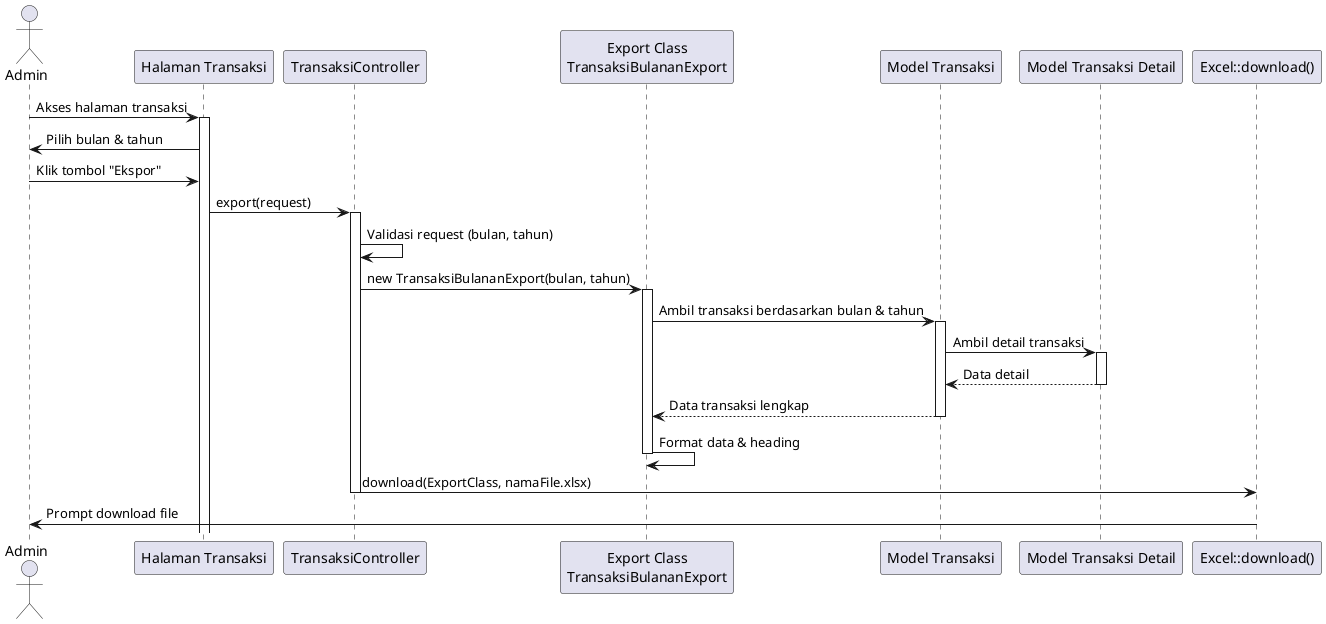 @startuml
actor Admin

participant "Halaman Transaksi" as TransaksiPage
participant "TransaksiController" as TransaksiController
participant "Export Class\nTransaksiBulananExport" as ExportClass
participant "Model Transaksi" as TransaksiModel
participant "Model Transaksi Detail" as TransaksiDetailModel
participant "Excel::download()" as ExcelDownload

Admin -> TransaksiPage: Akses halaman transaksi
activate TransaksiPage

TransaksiPage -> Admin: Pilih bulan & tahun
Admin -> TransaksiPage: Klik tombol "Ekspor"

TransaksiPage -> TransaksiController: export(request)
activate TransaksiController

TransaksiController -> TransaksiController: Validasi request (bulan, tahun)

TransaksiController -> ExportClass: new TransaksiBulananExport(bulan, tahun)
activate ExportClass

ExportClass -> TransaksiModel: Ambil transaksi berdasarkan bulan & tahun
activate TransaksiModel

TransaksiModel -> TransaksiDetailModel: Ambil detail transaksi
activate TransaksiDetailModel

TransaksiDetailModel --> TransaksiModel: Data detail
deactivate TransaksiDetailModel

TransaksiModel --> ExportClass: Data transaksi lengkap
deactivate TransaksiModel

ExportClass -> ExportClass: Format data & heading
deactivate ExportClass

TransaksiController -> ExcelDownload: download(ExportClass, namaFile.xlsx)
deactivate TransaksiController

ExcelDownload -> Admin: Prompt download file

@enduml
